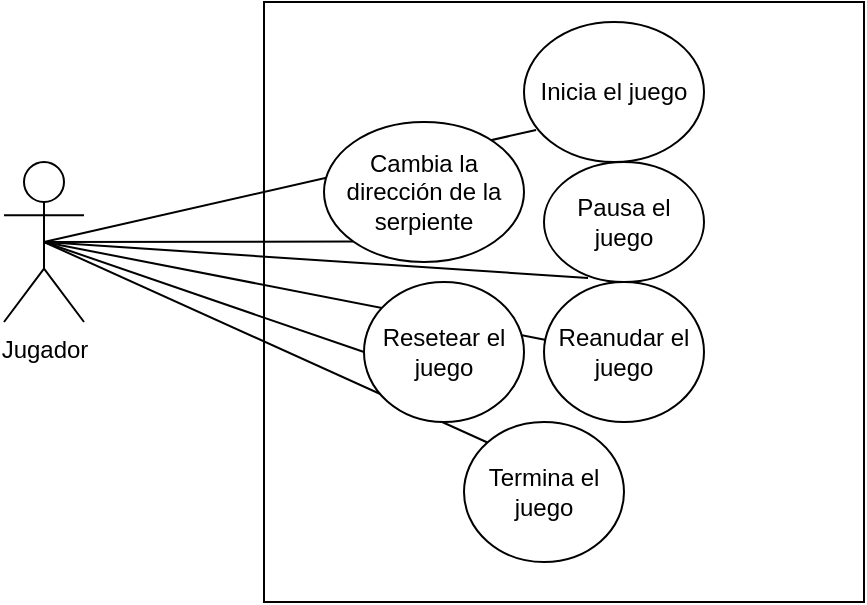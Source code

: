 <mxfile version="20.5.3" type="github">
  <diagram id="hw-l9xj8tLqjK2iEYgQX" name="Página-1">
    <mxGraphModel dx="868" dy="440" grid="1" gridSize="10" guides="1" tooltips="1" connect="1" arrows="1" fold="1" page="1" pageScale="1" pageWidth="827" pageHeight="1169" math="0" shadow="0">
      <root>
        <mxCell id="0" />
        <mxCell id="1" parent="0" />
        <mxCell id="wnY_KTexzVuaMcs6bdZ_-2" value="" style="whiteSpace=wrap;html=1;aspect=fixed;" vertex="1" parent="1">
          <mxGeometry x="250" y="80" width="300" height="300" as="geometry" />
        </mxCell>
        <mxCell id="N9E9uTrnUj7t1JFD-TMq-1" value="&lt;div&gt;Jugador&lt;/div&gt;" style="shape=umlActor;verticalLabelPosition=bottom;verticalAlign=top;html=1;outlineConnect=0;" parent="1" vertex="1">
          <mxGeometry x="120" y="160" width="40" height="80" as="geometry" />
        </mxCell>
        <mxCell id="N9E9uTrnUj7t1JFD-TMq-2" value="Pausa el juego" style="ellipse;whiteSpace=wrap;html=1;" parent="1" vertex="1">
          <mxGeometry x="390" y="160" width="80" height="60" as="geometry" />
        </mxCell>
        <mxCell id="N9E9uTrnUj7t1JFD-TMq-3" value="" style="endArrow=none;html=1;rounded=0;exitX=0.5;exitY=0.5;exitDx=0;exitDy=0;exitPerimeter=0;entryX=0.013;entryY=0.414;entryDx=0;entryDy=0;entryPerimeter=0;" parent="1" source="N9E9uTrnUj7t1JFD-TMq-1" target="N9E9uTrnUj7t1JFD-TMq-5" edge="1">
          <mxGeometry width="50" height="50" relative="1" as="geometry">
            <mxPoint x="390" y="260" as="sourcePoint" />
            <mxPoint x="430" y="280" as="targetPoint" />
          </mxGeometry>
        </mxCell>
        <mxCell id="N9E9uTrnUj7t1JFD-TMq-5" value="Reanudar el juego" style="ellipse;whiteSpace=wrap;html=1;" parent="1" vertex="1">
          <mxGeometry x="390" y="220" width="80" height="70" as="geometry" />
        </mxCell>
        <mxCell id="N9E9uTrnUj7t1JFD-TMq-8" value="Inicia el juego" style="ellipse;whiteSpace=wrap;html=1;" parent="1" vertex="1">
          <mxGeometry x="380" y="90" width="90" height="70" as="geometry" />
        </mxCell>
        <mxCell id="N9E9uTrnUj7t1JFD-TMq-9" value="" style="endArrow=none;html=1;rounded=0;entryX=0.067;entryY=0.771;entryDx=0;entryDy=0;exitX=0.5;exitY=0.5;exitDx=0;exitDy=0;exitPerimeter=0;entryPerimeter=0;" parent="1" source="N9E9uTrnUj7t1JFD-TMq-1" target="N9E9uTrnUj7t1JFD-TMq-8" edge="1">
          <mxGeometry width="50" height="50" relative="1" as="geometry">
            <mxPoint x="160" y="210" as="sourcePoint" />
            <mxPoint x="306" y="193.62" as="targetPoint" />
          </mxGeometry>
        </mxCell>
        <mxCell id="N9E9uTrnUj7t1JFD-TMq-12" value="Cambia la dirección de la serpiente" style="ellipse;whiteSpace=wrap;html=1;" parent="1" vertex="1">
          <mxGeometry x="280" y="140" width="100" height="70" as="geometry" />
        </mxCell>
        <mxCell id="N9E9uTrnUj7t1JFD-TMq-13" value="" style="endArrow=none;html=1;rounded=0;entryX=0;entryY=1;entryDx=0;entryDy=0;exitX=0.5;exitY=0.5;exitDx=0;exitDy=0;exitPerimeter=0;" parent="1" source="N9E9uTrnUj7t1JFD-TMq-1" target="N9E9uTrnUj7t1JFD-TMq-12" edge="1">
          <mxGeometry width="50" height="50" relative="1" as="geometry">
            <mxPoint x="170" y="250" as="sourcePoint" />
            <mxPoint x="288" y="404.74" as="targetPoint" />
          </mxGeometry>
        </mxCell>
        <mxCell id="N9E9uTrnUj7t1JFD-TMq-24" value="Termina el juego" style="ellipse;whiteSpace=wrap;html=1;" parent="1" vertex="1">
          <mxGeometry x="350" y="290" width="80" height="70" as="geometry" />
        </mxCell>
        <mxCell id="N9E9uTrnUj7t1JFD-TMq-27" value="" style="endArrow=none;html=1;rounded=0;exitX=0;exitY=0;exitDx=0;exitDy=0;entryX=0.5;entryY=0.5;entryDx=0;entryDy=0;entryPerimeter=0;" parent="1" source="N9E9uTrnUj7t1JFD-TMq-24" target="N9E9uTrnUj7t1JFD-TMq-1" edge="1">
          <mxGeometry width="50" height="50" relative="1" as="geometry">
            <mxPoint x="464" y="350" as="sourcePoint" />
            <mxPoint x="160" y="240" as="targetPoint" />
          </mxGeometry>
        </mxCell>
        <mxCell id="wnY_KTexzVuaMcs6bdZ_-1" value="" style="endArrow=none;html=1;rounded=0;exitX=0.5;exitY=0.5;exitDx=0;exitDy=0;exitPerimeter=0;entryX=0.275;entryY=0.967;entryDx=0;entryDy=0;entryPerimeter=0;" edge="1" parent="1" source="N9E9uTrnUj7t1JFD-TMq-1" target="N9E9uTrnUj7t1JFD-TMq-2">
          <mxGeometry width="50" height="50" relative="1" as="geometry">
            <mxPoint x="390" y="290" as="sourcePoint" />
            <mxPoint x="440" y="240" as="targetPoint" />
          </mxGeometry>
        </mxCell>
        <mxCell id="wnY_KTexzVuaMcs6bdZ_-3" value="Resetear el juego" style="ellipse;whiteSpace=wrap;html=1;" vertex="1" parent="1">
          <mxGeometry x="300" y="220" width="80" height="70" as="geometry" />
        </mxCell>
        <mxCell id="wnY_KTexzVuaMcs6bdZ_-4" value="" style="endArrow=none;html=1;rounded=0;entryX=0;entryY=0.5;entryDx=0;entryDy=0;exitX=0.5;exitY=0.5;exitDx=0;exitDy=0;exitPerimeter=0;" edge="1" parent="1" source="N9E9uTrnUj7t1JFD-TMq-1" target="wnY_KTexzVuaMcs6bdZ_-3">
          <mxGeometry width="50" height="50" relative="1" as="geometry">
            <mxPoint x="230" y="310" as="sourcePoint" />
            <mxPoint x="280" y="260" as="targetPoint" />
          </mxGeometry>
        </mxCell>
      </root>
    </mxGraphModel>
  </diagram>
</mxfile>
